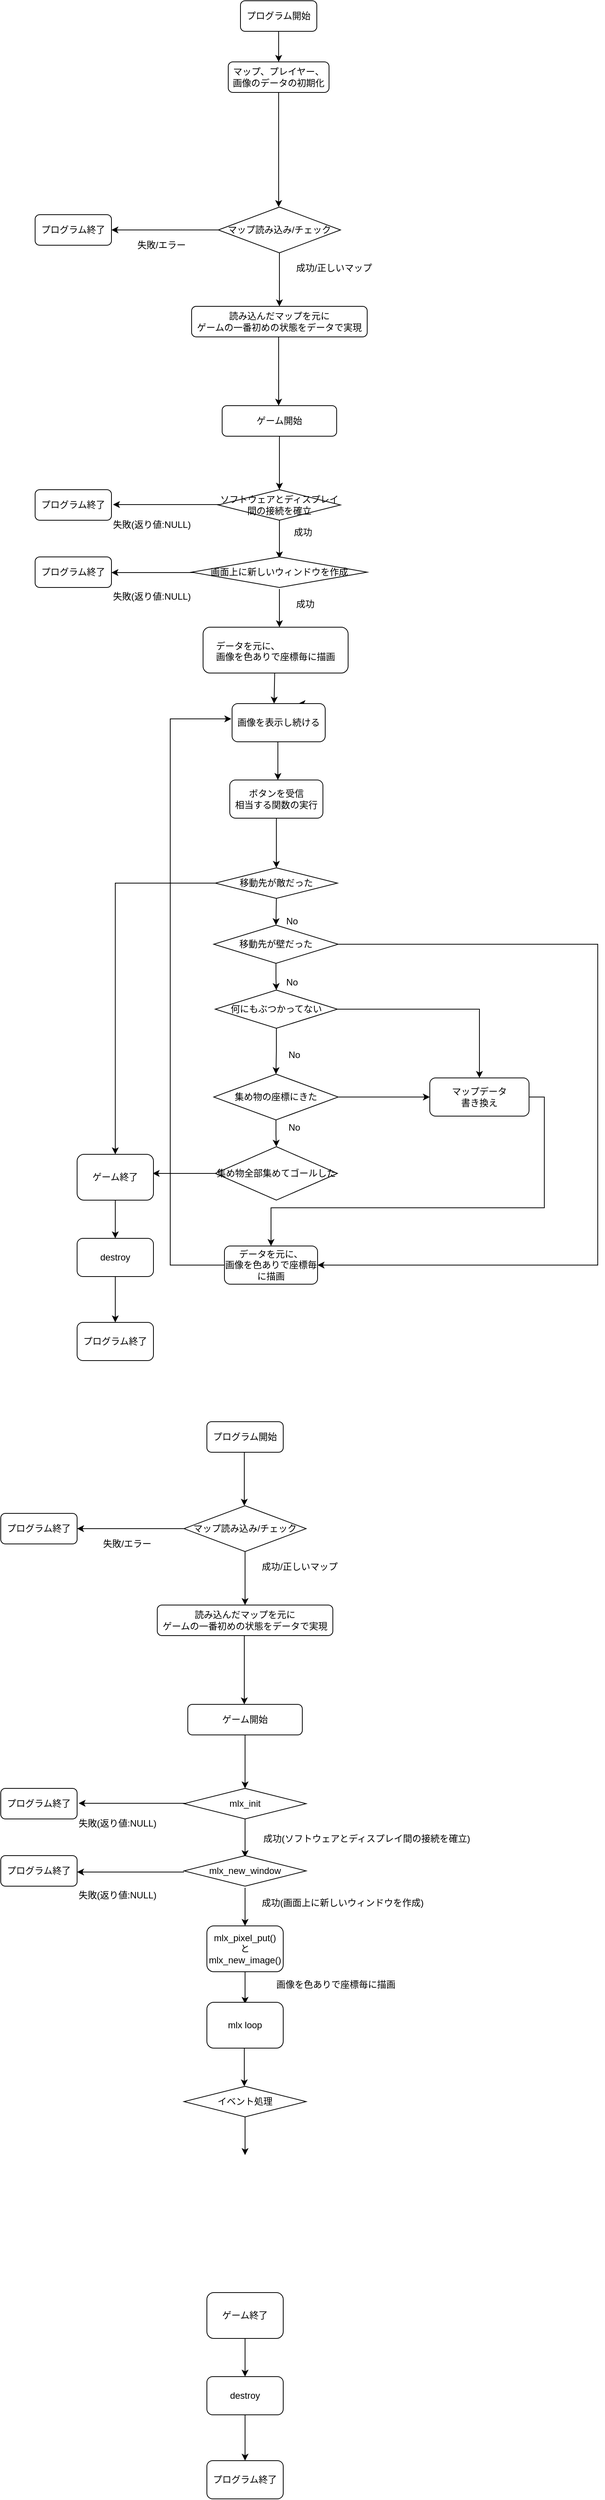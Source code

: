 <mxfile version="12.2.4" pages="1"><diagram id="u8pGbj2fn2ylAdxcIhY6" name="Page-1"><mxGraphModel dx="954" dy="2811" grid="1" gridSize="10" guides="1" tooltips="1" connect="1" arrows="1" fold="1" page="1" pageScale="1" pageWidth="827" pageHeight="1169" math="0" shadow="0"><root><mxCell id="0"/><mxCell id="1" parent="0"/><mxCell id="3" value="プログラム開始" style="rounded=1;whiteSpace=wrap;html=1;" parent="1" vertex="1"><mxGeometry x="288" y="-180" width="100" height="40" as="geometry"/></mxCell><mxCell id="4" value="プログラム終了" style="rounded=1;whiteSpace=wrap;html=1;" parent="1" vertex="1"><mxGeometry x="288" y="1180" width="100" height="50" as="geometry"/></mxCell><mxCell id="6" value="mlx_init" style="rhombus;whiteSpace=wrap;html=1;" parent="1" vertex="1"><mxGeometry x="258" y="300" width="160" height="40" as="geometry"/></mxCell><mxCell id="7" value="" style="endArrow=classic;html=1;entryX=0.5;entryY=0;entryDx=0;entryDy=0;exitX=0.5;exitY=1;exitDx=0;exitDy=0;" parent="1" source="31" target="6" edge="1"><mxGeometry width="50" height="50" relative="1" as="geometry"><mxPoint x="338" y="250" as="sourcePoint"/><mxPoint x="388" y="70" as="targetPoint"/></mxGeometry></mxCell><mxCell id="9" value="成功(ソフトウェアとディスプレイ間の接続を確立)" style="text;html=1;resizable=0;points=[];autosize=1;align=left;verticalAlign=top;spacingTop=-4;" parent="1" vertex="1"><mxGeometry x="360" y="356" width="290" height="20" as="geometry"/></mxCell><mxCell id="11" value="失敗/エラー" style="text;html=1;resizable=0;points=[];autosize=1;align=left;verticalAlign=top;spacingTop=-4;" parent="1" vertex="1"><mxGeometry x="150" y="-30" width="80" height="20" as="geometry"/></mxCell><mxCell id="15" value="マップ読み込み/チェック" style="rhombus;whiteSpace=wrap;html=1;" parent="1" vertex="1"><mxGeometry x="258" y="-70" width="160" height="60" as="geometry"/></mxCell><mxCell id="16" value="" style="endArrow=classic;html=1;entryX=0.5;entryY=0;entryDx=0;entryDy=0;exitX=0.5;exitY=1;exitDx=0;exitDy=0;" parent="1" edge="1"><mxGeometry width="50" height="50" relative="1" as="geometry"><mxPoint x="338" y="-10" as="sourcePoint"/><mxPoint x="338" y="60" as="targetPoint"/></mxGeometry></mxCell><mxCell id="19" value="" style="endArrow=classic;html=1;entryX=0.5;entryY=0;entryDx=0;entryDy=0;exitX=0.5;exitY=1;exitDx=0;exitDy=0;" parent="1" edge="1"><mxGeometry width="50" height="50" relative="1" as="geometry"><mxPoint x="337" y="-140" as="sourcePoint"/><mxPoint x="337" y="-70" as="targetPoint"/></mxGeometry></mxCell><mxCell id="20" value="" style="endArrow=classic;html=1;exitX=0;exitY=0.5;exitDx=0;exitDy=0;" parent="1" source="15" edge="1"><mxGeometry width="50" height="50" relative="1" as="geometry"><mxPoint x="228" y="40" as="sourcePoint"/><mxPoint x="118" y="-40" as="targetPoint"/><Array as="points"><mxPoint x="168" y="-40"/></Array></mxGeometry></mxCell><mxCell id="21" value="プログラム終了" style="rounded=1;whiteSpace=wrap;html=1;" parent="1" vertex="1"><mxGeometry x="18" y="-60" width="100" height="40" as="geometry"/></mxCell><mxCell id="25" style="edgeStyle=orthogonalEdgeStyle;rounded=0;orthogonalLoop=1;jettySize=auto;html=1;entryX=0.5;entryY=0;entryDx=0;entryDy=0;" parent="1" edge="1"><mxGeometry relative="1" as="geometry"><mxPoint x="337" y="110" as="sourcePoint"/><mxPoint x="337" y="190" as="targetPoint"/><Array as="points"><mxPoint x="337" y="100"/><mxPoint x="337" y="100"/></Array></mxGeometry></mxCell><mxCell id="23" value="失敗(返り値:NULL)" style="text;html=1;resizable=0;points=[];autosize=1;align=left;verticalAlign=top;spacingTop=-4;" parent="1" vertex="1"><mxGeometry x="118" y="336" width="120" height="20" as="geometry"/></mxCell><mxCell id="24" value="成功/正しいマップ" style="text;html=1;resizable=0;points=[];autosize=1;align=left;verticalAlign=top;spacingTop=-4;" parent="1" vertex="1"><mxGeometry x="358" width="110" height="20" as="geometry"/></mxCell><mxCell id="26" value="" style="endArrow=classic;html=1;exitX=0;exitY=0.5;exitDx=0;exitDy=0;" parent="1" edge="1"><mxGeometry width="50" height="50" relative="1" as="geometry"><mxPoint x="260" y="319.5" as="sourcePoint"/><mxPoint x="120" y="319.5" as="targetPoint"/><Array as="points"><mxPoint x="170" y="319.5"/></Array></mxGeometry></mxCell><mxCell id="27" value="プログラム終了" style="rounded=1;whiteSpace=wrap;html=1;" parent="1" vertex="1"><mxGeometry x="18" y="300" width="100" height="40" as="geometry"/></mxCell><mxCell id="28" value="" style="endArrow=classic;html=1;entryX=0.5;entryY=0;entryDx=0;entryDy=0;exitX=0.5;exitY=1;exitDx=0;exitDy=0;" parent="1" edge="1"><mxGeometry width="50" height="50" relative="1" as="geometry"><mxPoint x="338" y="340" as="sourcePoint"/><mxPoint x="338" y="390" as="targetPoint"/></mxGeometry></mxCell><mxCell id="30" value="&lt;span style=&quot;white-space: normal&quot;&gt;読み込んだマップを元に&lt;/span&gt;&lt;br style=&quot;white-space: normal&quot;&gt;&lt;span style=&quot;white-space: normal&quot;&gt;ゲームの一番初めの状態をデータで実現&lt;/span&gt;" style="rounded=1;whiteSpace=wrap;html=1;" parent="1" vertex="1"><mxGeometry x="223" y="60" width="230" height="40" as="geometry"/></mxCell><mxCell id="31" value="ゲーム開始" style="rounded=1;whiteSpace=wrap;html=1;" parent="1" vertex="1"><mxGeometry x="263" y="190" width="150" height="40" as="geometry"/></mxCell><mxCell id="34" style="edgeStyle=orthogonalEdgeStyle;rounded=0;orthogonalLoop=1;jettySize=auto;html=1;entryX=0.5;entryY=0;entryDx=0;entryDy=0;" parent="1" source="32" target="33" edge="1"><mxGeometry relative="1" as="geometry"/></mxCell><mxCell id="32" value="ゲーム終了" style="rounded=1;whiteSpace=wrap;html=1;" parent="1" vertex="1"><mxGeometry x="288" y="960" width="100" height="60" as="geometry"/></mxCell><mxCell id="35" style="edgeStyle=orthogonalEdgeStyle;rounded=0;orthogonalLoop=1;jettySize=auto;html=1;entryX=0.5;entryY=0;entryDx=0;entryDy=0;" parent="1" source="33" target="4" edge="1"><mxGeometry relative="1" as="geometry"/></mxCell><mxCell id="33" value="destroy" style="rounded=1;whiteSpace=wrap;html=1;" parent="1" vertex="1"><mxGeometry x="288" y="1070" width="100" height="50" as="geometry"/></mxCell><mxCell id="55" style="edgeStyle=orthogonalEdgeStyle;rounded=0;orthogonalLoop=1;jettySize=auto;html=1;exitX=0.5;exitY=1;exitDx=0;exitDy=0;" parent="1" source="36" edge="1"><mxGeometry relative="1" as="geometry"><mxPoint x="338" y="780" as="targetPoint"/></mxGeometry></mxCell><mxCell id="36" value="イベント処理" style="rhombus;whiteSpace=wrap;html=1;" parent="1" vertex="1"><mxGeometry x="258" y="690" width="160" height="40" as="geometry"/></mxCell><mxCell id="37" value="" style="endArrow=classic;html=1;entryX=0.5;entryY=0;entryDx=0;entryDy=0;exitX=0.5;exitY=1;exitDx=0;exitDy=0;" parent="1" edge="1"><mxGeometry width="50" height="50" relative="1" as="geometry"><mxPoint x="338" y="430" as="sourcePoint"/><mxPoint x="338" y="480" as="targetPoint"/></mxGeometry></mxCell><mxCell id="38" value="成功(画面上に新しいウィンドウを作成)" style="text;html=1;resizable=0;points=[];autosize=1;align=left;verticalAlign=top;spacingTop=-4;" parent="1" vertex="1"><mxGeometry x="358" y="440" width="230" height="20" as="geometry"/></mxCell><mxCell id="39" value="失敗(返り値:NULL)" style="text;html=1;resizable=0;points=[];autosize=1;align=left;verticalAlign=top;spacingTop=-4;" parent="1" vertex="1"><mxGeometry x="118" y="430" width="120" height="20" as="geometry"/></mxCell><mxCell id="40" value="プログラム終了" style="rounded=1;whiteSpace=wrap;html=1;" parent="1" vertex="1"><mxGeometry x="18" y="388" width="100" height="40" as="geometry"/></mxCell><mxCell id="41" value="" style="endArrow=classic;html=1;exitX=0;exitY=0.5;exitDx=0;exitDy=0;" parent="1" edge="1"><mxGeometry width="50" height="50" relative="1" as="geometry"><mxPoint x="258" y="409.5" as="sourcePoint"/><mxPoint x="118" y="409.5" as="targetPoint"/><Array as="points"><mxPoint x="168" y="409.5"/></Array></mxGeometry></mxCell><mxCell id="44" value="mlx_pixel_put()&lt;br&gt;と&lt;br&gt;mlx_new_image()" style="rounded=1;whiteSpace=wrap;html=1;" parent="1" vertex="1"><mxGeometry x="288" y="480" width="100" height="60" as="geometry"/></mxCell><mxCell id="48" value="画像を色ありで座標毎に描画" style="text;html=1;resizable=0;points=[];autosize=1;align=left;verticalAlign=top;spacingTop=-4;" parent="1" vertex="1"><mxGeometry x="377" y="547" width="170" height="20" as="geometry"/></mxCell><mxCell id="49" value="" style="endArrow=classic;html=1;entryX=0.5;entryY=0;entryDx=0;entryDy=0;exitX=0.5;exitY=1;exitDx=0;exitDy=0;" parent="1" source="44" edge="1"><mxGeometry width="50" height="50" relative="1" as="geometry"><mxPoint x="338" y="550" as="sourcePoint"/><mxPoint x="338" y="582" as="targetPoint"/></mxGeometry></mxCell><mxCell id="50" value="" style="endArrow=classic;html=1;entryX=0.5;entryY=0;entryDx=0;entryDy=0;exitX=0.5;exitY=1;exitDx=0;exitDy=0;" parent="1" edge="1"><mxGeometry width="50" height="50" relative="1" as="geometry"><mxPoint x="337" y="640" as="sourcePoint"/><mxPoint x="337" y="690" as="targetPoint"/></mxGeometry></mxCell><mxCell id="52" style="edgeStyle=orthogonalEdgeStyle;rounded=0;orthogonalLoop=1;jettySize=auto;html=1;exitX=0.75;exitY=0;exitDx=0;exitDy=0;" parent="1" source="51" edge="1"><mxGeometry relative="1" as="geometry"><mxPoint x="363" y="580" as="targetPoint"/></mxGeometry></mxCell><mxCell id="51" value="mlx loop" style="rounded=1;whiteSpace=wrap;html=1;" parent="1" vertex="1"><mxGeometry x="288" y="580" width="100" height="60" as="geometry"/></mxCell><mxCell id="54" value="mlx_new_window" style="rhombus;whiteSpace=wrap;html=1;" parent="1" vertex="1"><mxGeometry x="258" y="388" width="160" height="40" as="geometry"/></mxCell><mxCell id="151" style="edgeStyle=orthogonalEdgeStyle;rounded=0;orthogonalLoop=1;jettySize=auto;html=1;" parent="1" source="56" target="149" edge="1"><mxGeometry relative="1" as="geometry"/></mxCell><mxCell id="56" value="プログラム開始" style="rounded=1;whiteSpace=wrap;html=1;" parent="1" vertex="1"><mxGeometry x="332" y="-2040" width="100" height="40" as="geometry"/></mxCell><mxCell id="58" value="&lt;span style=&quot;text-align: left&quot;&gt;ソフトウェアとディスプレイ間の接続を確立&lt;/span&gt;" style="rhombus;whiteSpace=wrap;html=1;" parent="1" vertex="1"><mxGeometry x="303" y="-1400" width="160" height="40" as="geometry"/></mxCell><mxCell id="59" value="" style="endArrow=classic;html=1;entryX=0.5;entryY=0;entryDx=0;entryDy=0;exitX=0.5;exitY=1;exitDx=0;exitDy=0;" parent="1" source="74" target="58" edge="1"><mxGeometry width="50" height="50" relative="1" as="geometry"><mxPoint x="383" y="-1450" as="sourcePoint"/><mxPoint x="433" y="-1630" as="targetPoint"/></mxGeometry></mxCell><mxCell id="60" value="成功" style="text;html=1;resizable=0;points=[];autosize=1;align=left;verticalAlign=top;spacingTop=-4;" parent="1" vertex="1"><mxGeometry x="400" y="-1354" width="40" height="20" as="geometry"/></mxCell><mxCell id="61" value="失敗/エラー" style="text;html=1;resizable=0;points=[];autosize=1;align=left;verticalAlign=top;spacingTop=-4;" parent="1" vertex="1"><mxGeometry x="195" y="-1730" width="80" height="20" as="geometry"/></mxCell><mxCell id="62" value="マップ読み込み/チェック" style="rhombus;whiteSpace=wrap;html=1;" parent="1" vertex="1"><mxGeometry x="303" y="-1770" width="160" height="60" as="geometry"/></mxCell><mxCell id="63" value="" style="endArrow=classic;html=1;entryX=0.5;entryY=0;entryDx=0;entryDy=0;exitX=0.5;exitY=1;exitDx=0;exitDy=0;" parent="1" edge="1"><mxGeometry width="50" height="50" relative="1" as="geometry"><mxPoint x="383" y="-1710" as="sourcePoint"/><mxPoint x="383" y="-1640" as="targetPoint"/></mxGeometry></mxCell><mxCell id="64" value="" style="endArrow=classic;html=1;entryX=0.5;entryY=0;entryDx=0;entryDy=0;" parent="1" source="149" edge="1"><mxGeometry width="50" height="50" relative="1" as="geometry"><mxPoint x="382" y="-1840" as="sourcePoint"/><mxPoint x="382" y="-1770" as="targetPoint"/></mxGeometry></mxCell><mxCell id="65" value="" style="endArrow=classic;html=1;exitX=0;exitY=0.5;exitDx=0;exitDy=0;" parent="1" source="62" edge="1"><mxGeometry width="50" height="50" relative="1" as="geometry"><mxPoint x="273" y="-1660" as="sourcePoint"/><mxPoint x="163" y="-1740" as="targetPoint"/><Array as="points"><mxPoint x="213" y="-1740"/></Array></mxGeometry></mxCell><mxCell id="66" value="プログラム終了" style="rounded=1;whiteSpace=wrap;html=1;" parent="1" vertex="1"><mxGeometry x="63" y="-1760" width="100" height="40" as="geometry"/></mxCell><mxCell id="67" style="edgeStyle=orthogonalEdgeStyle;rounded=0;orthogonalLoop=1;jettySize=auto;html=1;entryX=0.5;entryY=0;entryDx=0;entryDy=0;" parent="1" edge="1"><mxGeometry relative="1" as="geometry"><mxPoint x="382" y="-1590" as="sourcePoint"/><mxPoint x="382" y="-1510" as="targetPoint"/><Array as="points"><mxPoint x="382" y="-1600"/><mxPoint x="382" y="-1600"/></Array></mxGeometry></mxCell><mxCell id="68" value="失敗(返り値:NULL)" style="text;html=1;resizable=0;points=[];autosize=1;align=left;verticalAlign=top;spacingTop=-4;" parent="1" vertex="1"><mxGeometry x="163" y="-1364" width="120" height="20" as="geometry"/></mxCell><mxCell id="69" value="成功/正しいマップ" style="text;html=1;resizable=0;points=[];autosize=1;align=left;verticalAlign=top;spacingTop=-4;" parent="1" vertex="1"><mxGeometry x="403" y="-1700" width="110" height="20" as="geometry"/></mxCell><mxCell id="70" value="" style="endArrow=classic;html=1;exitX=0;exitY=0.5;exitDx=0;exitDy=0;" parent="1" edge="1"><mxGeometry width="50" height="50" relative="1" as="geometry"><mxPoint x="305" y="-1380.5" as="sourcePoint"/><mxPoint x="165" y="-1380.5" as="targetPoint"/><Array as="points"><mxPoint x="215" y="-1380.5"/></Array></mxGeometry></mxCell><mxCell id="71" value="プログラム終了" style="rounded=1;whiteSpace=wrap;html=1;" parent="1" vertex="1"><mxGeometry x="63" y="-1400" width="100" height="40" as="geometry"/></mxCell><mxCell id="72" value="" style="endArrow=classic;html=1;entryX=0.5;entryY=0;entryDx=0;entryDy=0;exitX=0.5;exitY=1;exitDx=0;exitDy=0;" parent="1" edge="1"><mxGeometry width="50" height="50" relative="1" as="geometry"><mxPoint x="383" y="-1360" as="sourcePoint"/><mxPoint x="383" y="-1310" as="targetPoint"/></mxGeometry></mxCell><mxCell id="73" value="&lt;span style=&quot;white-space: normal&quot;&gt;読み込んだマップを元に&lt;/span&gt;&lt;br style=&quot;white-space: normal&quot;&gt;&lt;span style=&quot;white-space: normal&quot;&gt;ゲームの一番初めの状態をデータで実現&lt;/span&gt;" style="rounded=1;whiteSpace=wrap;html=1;" parent="1" vertex="1"><mxGeometry x="268" y="-1640" width="230" height="40" as="geometry"/></mxCell><mxCell id="74" value="ゲーム開始" style="rounded=1;whiteSpace=wrap;html=1;" parent="1" vertex="1"><mxGeometry x="308" y="-1510" width="150" height="40" as="geometry"/></mxCell><mxCell id="81" value="" style="endArrow=classic;html=1;entryX=0.5;entryY=0;entryDx=0;entryDy=0;exitX=0.5;exitY=1;exitDx=0;exitDy=0;" parent="1" edge="1"><mxGeometry width="50" height="50" relative="1" as="geometry"><mxPoint x="383" y="-1270" as="sourcePoint"/><mxPoint x="383" y="-1220" as="targetPoint"/></mxGeometry></mxCell><mxCell id="82" value="成功" style="text;html=1;resizable=0;points=[];autosize=1;align=left;verticalAlign=top;spacingTop=-4;" parent="1" vertex="1"><mxGeometry x="403" y="-1260" width="40" height="20" as="geometry"/></mxCell><mxCell id="83" value="失敗(返り値:NULL)" style="text;html=1;resizable=0;points=[];autosize=1;align=left;verticalAlign=top;spacingTop=-4;" parent="1" vertex="1"><mxGeometry x="163" y="-1270" width="120" height="20" as="geometry"/></mxCell><mxCell id="84" value="プログラム終了" style="rounded=1;whiteSpace=wrap;html=1;" parent="1" vertex="1"><mxGeometry x="63" y="-1312" width="100" height="40" as="geometry"/></mxCell><mxCell id="85" value="" style="endArrow=classic;html=1;exitX=0;exitY=0.5;exitDx=0;exitDy=0;" parent="1" edge="1"><mxGeometry width="50" height="50" relative="1" as="geometry"><mxPoint x="303" y="-1291.5" as="sourcePoint"/><mxPoint x="163" y="-1291.5" as="targetPoint"/><Array as="points"><mxPoint x="213" y="-1291.5"/></Array></mxGeometry></mxCell><mxCell id="88" value="" style="endArrow=classic;html=1;entryX=0.451;entryY=0;entryDx=0;entryDy=0;exitX=0.5;exitY=1;exitDx=0;exitDy=0;entryPerimeter=0;" parent="1" target="91" edge="1"><mxGeometry width="50" height="50" relative="1" as="geometry"><mxPoint x="377" y="-1169" as="sourcePoint"/><mxPoint x="377" y="-1127" as="targetPoint"/></mxGeometry></mxCell><mxCell id="89" value="" style="endArrow=classic;html=1;entryX=0.5;entryY=0;entryDx=0;entryDy=0;exitX=0.5;exitY=1;exitDx=0;exitDy=0;" parent="1" edge="1"><mxGeometry width="50" height="50" relative="1" as="geometry"><mxPoint x="381" y="-1070" as="sourcePoint"/><mxPoint x="381" y="-1020" as="targetPoint"/></mxGeometry></mxCell><mxCell id="90" style="edgeStyle=orthogonalEdgeStyle;rounded=0;orthogonalLoop=1;jettySize=auto;html=1;exitX=0.75;exitY=0;exitDx=0;exitDy=0;" parent="1" source="91" edge="1"><mxGeometry relative="1" as="geometry"><mxPoint x="408" y="-1120" as="targetPoint"/></mxGeometry></mxCell><mxCell id="91" value="画像を表示し続ける" style="rounded=1;whiteSpace=wrap;html=1;" parent="1" vertex="1"><mxGeometry x="321" y="-1120" width="122" height="50" as="geometry"/></mxCell><mxCell id="92" value="&lt;span style=&quot;text-align: left&quot;&gt;画面上に新しいウィンドウを作成&lt;/span&gt;" style="rhombus;whiteSpace=wrap;html=1;" parent="1" vertex="1"><mxGeometry x="268" y="-1312" width="230" height="40" as="geometry"/></mxCell><mxCell id="93" value="&lt;span style=&quot;color: rgba(0 , 0 , 0 , 0) ; font-family: monospace ; font-size: 0px&quot;&gt;%3CmxGraphModel%3E%3Croot%3E%3CmxCell%20id%3D%220%22%2F%3E%3CmxCell%20id%3D%221%22%20parent%3D%220%22%2F%3E%3CmxCell%20id%3D%222%22%20value%3D%22%E7%94%BB%E5%83%8F%E3%82%92%E8%89%B2%E3%81%82%E3%82%8A%E3%81%A7%E5%BA%A7%E6%A8%99%E6%AF%8E%E3%81%AB%E6%8F%8F%E7%94%BB%22%20style%3D%22text%3Bhtml%3D1%3Bresizable%3D0%3Bpoints%3D%5B%5D%3Bautosize%3D1%3Balign%3Dleft%3BverticalAlign%3Dtop%3BspacingTop%3D-4%3B%22%20vertex%3D%221%22%20parent%3D%221%22%3E%3CmxGeometry%20x%3D%22399%22%20y%3D%22-573%22%20width%3D%22170%22%20height%3D%2220%22%20as%3D%22geometry%22%2F%3E%3C%2FmxCell%3E%3C%2Froot%3E%3C%2FmxGraphModel%3E&lt;/span&gt;" style="rounded=1;whiteSpace=wrap;html=1;" parent="1" vertex="1"><mxGeometry x="283" y="-1220" width="190" height="60" as="geometry"/></mxCell><mxCell id="94" value="データを元に、&lt;br&gt;画像を色ありで座標毎に描画" style="text;html=1;resizable=0;points=[];autosize=1;align=left;verticalAlign=top;spacingTop=-4;" parent="1" vertex="1"><mxGeometry x="298" y="-1205" width="170" height="30" as="geometry"/></mxCell><mxCell id="100" style="edgeStyle=orthogonalEdgeStyle;rounded=0;orthogonalLoop=1;jettySize=auto;html=1;entryX=0.5;entryY=0;entryDx=0;entryDy=0;" parent="1" source="97" target="102" edge="1"><mxGeometry relative="1" as="geometry"><mxPoint x="379" y="-910" as="targetPoint"/></mxGeometry></mxCell><mxCell id="97" value="ボタンを受信&lt;br&gt;相当する関数の実行" style="rounded=1;whiteSpace=wrap;html=1;" parent="1" vertex="1"><mxGeometry x="318" y="-1020" width="122" height="50" as="geometry"/></mxCell><mxCell id="124" value="" style="edgeStyle=orthogonalEdgeStyle;rounded=0;orthogonalLoop=1;jettySize=auto;html=1;" parent="1" source="101" target="105" edge="1"><mxGeometry relative="1" as="geometry"/></mxCell><mxCell id="131" value="" style="edgeStyle=orthogonalEdgeStyle;rounded=0;orthogonalLoop=1;jettySize=auto;html=1;entryX=0;entryY=0.5;entryDx=0;entryDy=0;" parent="1" source="101" target="120" edge="1"><mxGeometry relative="1" as="geometry"><mxPoint x="540" y="-605" as="targetPoint"/></mxGeometry></mxCell><mxCell id="101" value="集め物の座標にきた" style="rhombus;whiteSpace=wrap;html=1;" parent="1" vertex="1"><mxGeometry x="297" y="-635" width="163" height="60" as="geometry"/></mxCell><mxCell id="121" style="edgeStyle=orthogonalEdgeStyle;rounded=0;orthogonalLoop=1;jettySize=auto;html=1;exitX=0.5;exitY=1;exitDx=0;exitDy=0;entryX=0.5;entryY=0;entryDx=0;entryDy=0;" parent="1" source="102" target="103" edge="1"><mxGeometry relative="1" as="geometry"/></mxCell><mxCell id="102" value="移動先が敵だった" style="rhombus;whiteSpace=wrap;html=1;" parent="1" vertex="1"><mxGeometry x="299" y="-905" width="160" height="40" as="geometry"/></mxCell><mxCell id="122" style="edgeStyle=orthogonalEdgeStyle;rounded=0;orthogonalLoop=1;jettySize=auto;html=1;entryX=0.5;entryY=0;entryDx=0;entryDy=0;" parent="1" source="103" target="104" edge="1"><mxGeometry relative="1" as="geometry"/></mxCell><mxCell id="145" value="" style="edgeStyle=orthogonalEdgeStyle;rounded=0;orthogonalLoop=1;jettySize=auto;html=1;" parent="1" source="103" target="108" edge="1"><mxGeometry relative="1" as="geometry"><mxPoint x="540" y="-805" as="targetPoint"/><Array as="points"><mxPoint x="800" y="-805"/><mxPoint x="800" y="-385"/></Array></mxGeometry></mxCell><mxCell id="147" value="" style="edgeStyle=orthogonalEdgeStyle;rounded=0;orthogonalLoop=1;jettySize=auto;html=1;entryX=0.5;entryY=0;entryDx=0;entryDy=0;exitX=0;exitY=0.5;exitDx=0;exitDy=0;" parent="1" source="102" target="141" edge="1"><mxGeometry relative="1" as="geometry"><mxPoint x="297" y="-880" as="sourcePoint"/><mxPoint x="217" y="-805" as="targetPoint"/></mxGeometry></mxCell><mxCell id="103" value="移動先が壁だった" style="rhombus;whiteSpace=wrap;html=1;" parent="1" vertex="1"><mxGeometry x="297" y="-830" width="163" height="50" as="geometry"/></mxCell><mxCell id="123" value="" style="edgeStyle=orthogonalEdgeStyle;rounded=0;orthogonalLoop=1;jettySize=auto;html=1;" parent="1" source="104" target="101" edge="1"><mxGeometry relative="1" as="geometry"/></mxCell><mxCell id="127" style="edgeStyle=orthogonalEdgeStyle;rounded=0;orthogonalLoop=1;jettySize=auto;html=1;entryX=0.5;entryY=0;entryDx=0;entryDy=0;" parent="1" source="104" target="120" edge="1"><mxGeometry relative="1" as="geometry"/></mxCell><mxCell id="104" value="何にもぶつかってない" style="rhombus;whiteSpace=wrap;html=1;" parent="1" vertex="1"><mxGeometry x="299" y="-745" width="160" height="50" as="geometry"/></mxCell><mxCell id="138" value="" style="edgeStyle=orthogonalEdgeStyle;rounded=0;orthogonalLoop=1;jettySize=auto;html=1;" parent="1" source="105" edge="1"><mxGeometry relative="1" as="geometry"><mxPoint x="217" y="-505" as="targetPoint"/></mxGeometry></mxCell><mxCell id="105" value="集め物全部集めてゴールした" style="rhombus;whiteSpace=wrap;html=1;" parent="1" vertex="1"><mxGeometry x="299" y="-540" width="160" height="70" as="geometry"/></mxCell><mxCell id="148" style="edgeStyle=orthogonalEdgeStyle;rounded=0;orthogonalLoop=1;jettySize=auto;html=1;" parent="1" source="108" edge="1"><mxGeometry relative="1" as="geometry"><mxPoint x="320" y="-1100" as="targetPoint"/><Array as="points"><mxPoint x="240" y="-385"/><mxPoint x="240" y="-1100"/></Array></mxGeometry></mxCell><mxCell id="108" value="&lt;span style=&quot;text-align: left&quot;&gt;データを元に、&lt;/span&gt;&lt;br style=&quot;text-align: left&quot;&gt;&lt;span style=&quot;text-align: left&quot;&gt;画像を色ありで座標毎に描画&lt;/span&gt;" style="rounded=1;whiteSpace=wrap;html=1;" parent="1" vertex="1"><mxGeometry x="311" y="-410" width="122" height="50" as="geometry"/></mxCell><mxCell id="109" value="No" style="text;html=1;resizable=0;points=[];autosize=1;align=left;verticalAlign=top;spacingTop=-4;" parent="1" vertex="1"><mxGeometry x="390" y="-845" width="30" height="20" as="geometry"/></mxCell><mxCell id="116" value="No" style="text;html=1;resizable=0;points=[];autosize=1;align=left;verticalAlign=top;spacingTop=-4;" parent="1" vertex="1"><mxGeometry x="390" y="-765" width="30" height="20" as="geometry"/></mxCell><mxCell id="117" value="No" style="text;html=1;resizable=0;points=[];autosize=1;align=left;verticalAlign=top;spacingTop=-4;" parent="1" vertex="1"><mxGeometry x="393" y="-670" width="30" height="20" as="geometry"/></mxCell><mxCell id="118" value="No" style="text;html=1;resizable=0;points=[];autosize=1;align=left;verticalAlign=top;spacingTop=-4;" parent="1" vertex="1"><mxGeometry x="393" y="-575" width="30" height="20" as="geometry"/></mxCell><mxCell id="134" value="" style="edgeStyle=orthogonalEdgeStyle;rounded=0;orthogonalLoop=1;jettySize=auto;html=1;entryX=0.5;entryY=0;entryDx=0;entryDy=0;" parent="1" source="120" target="108" edge="1"><mxGeometry relative="1" as="geometry"><mxPoint x="750" y="-380" as="targetPoint"/><Array as="points"><mxPoint x="730" y="-605"/><mxPoint x="730" y="-460"/><mxPoint x="372" y="-460"/></Array></mxGeometry></mxCell><mxCell id="120" value="マップデータ&lt;br&gt;書き換え" style="rounded=1;whiteSpace=wrap;html=1;" parent="1" vertex="1"><mxGeometry x="580" y="-630" width="130" height="50" as="geometry"/></mxCell><mxCell id="139" value="プログラム終了" style="rounded=1;whiteSpace=wrap;html=1;" parent="1" vertex="1"><mxGeometry x="118" y="-310" width="100" height="50" as="geometry"/></mxCell><mxCell id="140" style="edgeStyle=orthogonalEdgeStyle;rounded=0;orthogonalLoop=1;jettySize=auto;html=1;entryX=0.5;entryY=0;entryDx=0;entryDy=0;" parent="1" source="141" target="143" edge="1"><mxGeometry relative="1" as="geometry"/></mxCell><mxCell id="141" value="ゲーム終了" style="rounded=1;whiteSpace=wrap;html=1;" parent="1" vertex="1"><mxGeometry x="118" y="-530" width="100" height="60" as="geometry"/></mxCell><mxCell id="142" style="edgeStyle=orthogonalEdgeStyle;rounded=0;orthogonalLoop=1;jettySize=auto;html=1;entryX=0.5;entryY=0;entryDx=0;entryDy=0;" parent="1" source="143" target="139" edge="1"><mxGeometry relative="1" as="geometry"/></mxCell><mxCell id="143" value="destroy" style="rounded=1;whiteSpace=wrap;html=1;" parent="1" vertex="1"><mxGeometry x="118" y="-420" width="100" height="50" as="geometry"/></mxCell><mxCell id="149" value="マップ、プレイヤー、画像のデータの初期化" style="rounded=1;whiteSpace=wrap;html=1;" parent="1" vertex="1"><mxGeometry x="316" y="-1960" width="132" height="40" as="geometry"/></mxCell></root></mxGraphModel></diagram></mxfile>